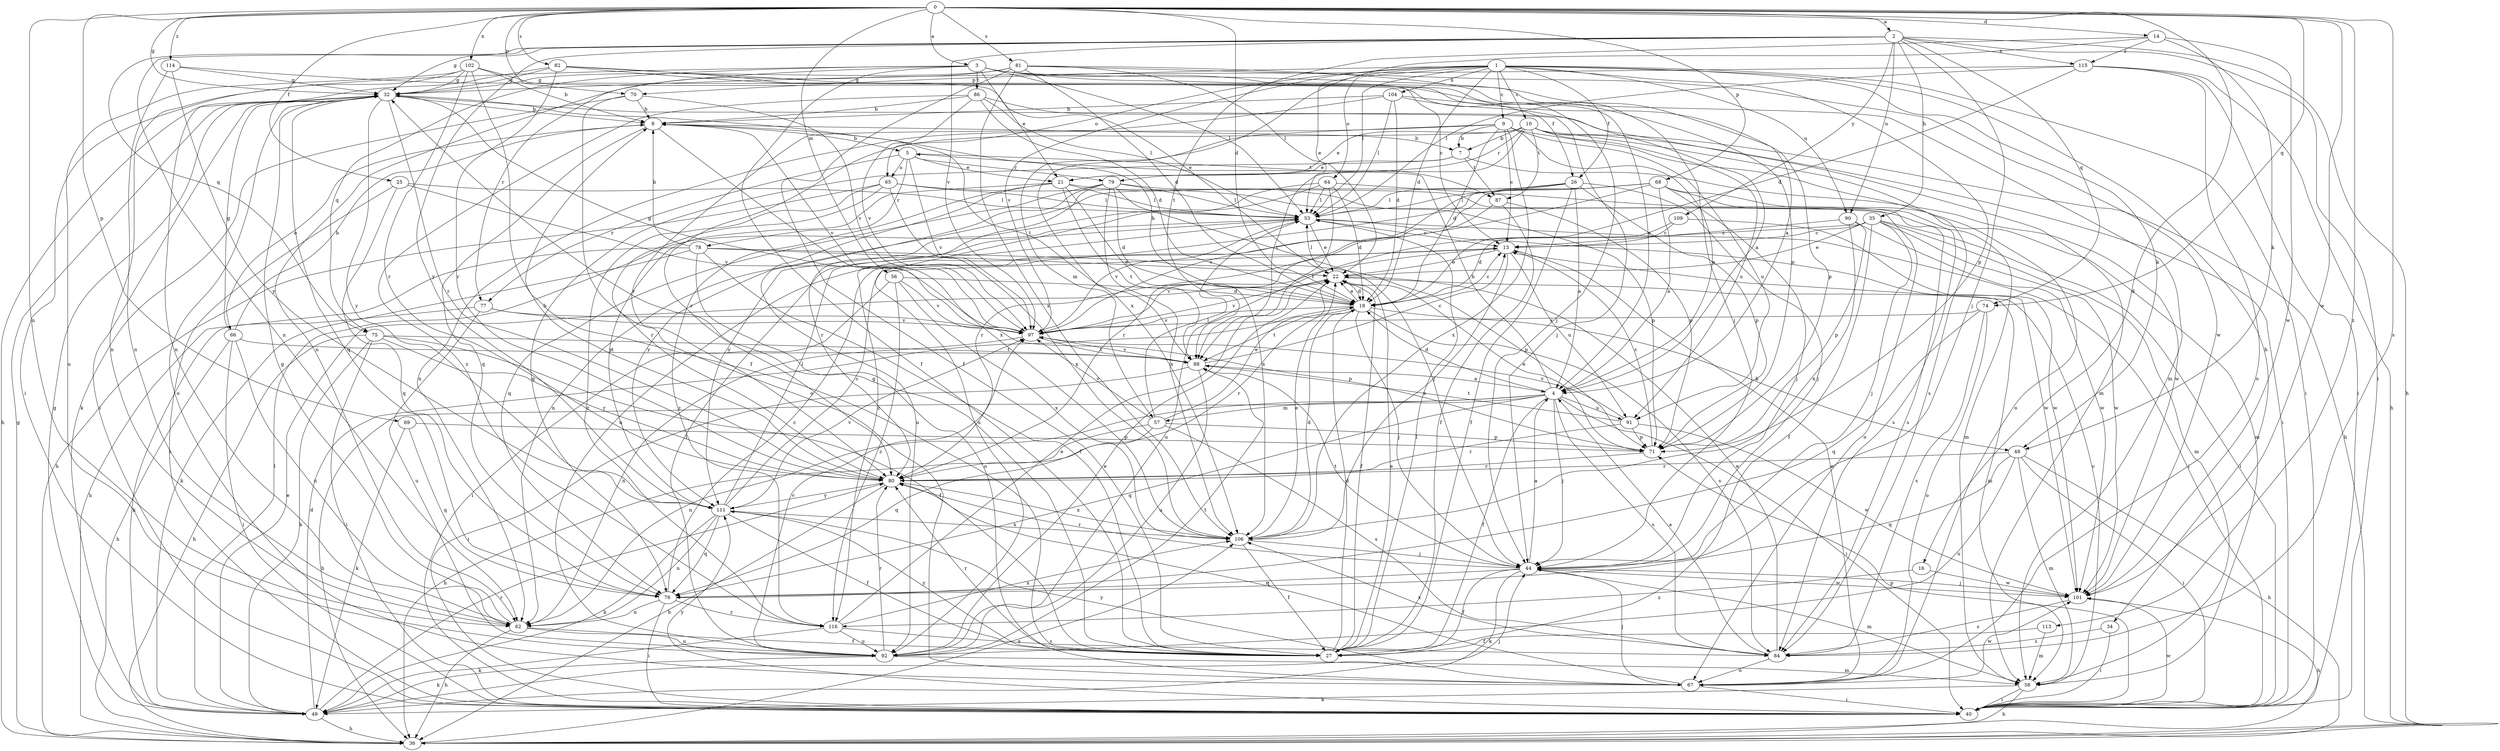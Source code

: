 strict digraph  {
0;
1;
2;
3;
4;
5;
7;
8;
9;
10;
13;
14;
16;
18;
21;
22;
25;
26;
27;
32;
34;
35;
36;
40;
44;
48;
49;
53;
56;
57;
58;
62;
64;
65;
66;
67;
68;
69;
70;
71;
74;
75;
76;
77;
78;
79;
80;
81;
82;
84;
86;
87;
88;
90;
91;
92;
97;
101;
102;
104;
106;
109;
111;
113;
114;
115;
116;
0 -> 2  [label=a];
0 -> 3  [label=a];
0 -> 14  [label=d];
0 -> 16  [label=d];
0 -> 18  [label=d];
0 -> 25  [label=f];
0 -> 32  [label=g];
0 -> 56  [label=m];
0 -> 62  [label=n];
0 -> 68  [label=p];
0 -> 69  [label=p];
0 -> 70  [label=p];
0 -> 74  [label=q];
0 -> 81  [label=s];
0 -> 82  [label=s];
0 -> 84  [label=s];
0 -> 101  [label=w];
0 -> 102  [label=x];
0 -> 113  [label=z];
0 -> 114  [label=z];
1 -> 9  [label=c];
1 -> 10  [label=c];
1 -> 18  [label=d];
1 -> 26  [label=f];
1 -> 34  [label=h];
1 -> 40  [label=i];
1 -> 48  [label=k];
1 -> 53  [label=l];
1 -> 64  [label=o];
1 -> 65  [label=o];
1 -> 70  [label=p];
1 -> 71  [label=p];
1 -> 90  [label=u];
1 -> 97  [label=v];
1 -> 104  [label=x];
1 -> 106  [label=x];
2 -> 32  [label=g];
2 -> 35  [label=h];
2 -> 36  [label=h];
2 -> 40  [label=i];
2 -> 44  [label=j];
2 -> 62  [label=n];
2 -> 74  [label=q];
2 -> 75  [label=q];
2 -> 90  [label=u];
2 -> 97  [label=v];
2 -> 109  [label=y];
2 -> 111  [label=y];
2 -> 115  [label=z];
3 -> 4  [label=a];
3 -> 13  [label=c];
3 -> 21  [label=e];
3 -> 26  [label=f];
3 -> 27  [label=f];
3 -> 40  [label=i];
3 -> 53  [label=l];
3 -> 75  [label=q];
3 -> 77  [label=r];
3 -> 86  [label=t];
4 -> 5  [label=b];
4 -> 18  [label=d];
4 -> 27  [label=f];
4 -> 36  [label=h];
4 -> 40  [label=i];
4 -> 44  [label=j];
4 -> 57  [label=m];
4 -> 62  [label=n];
4 -> 76  [label=q];
4 -> 84  [label=s];
4 -> 91  [label=u];
5 -> 21  [label=e];
5 -> 65  [label=o];
5 -> 77  [label=r];
5 -> 78  [label=r];
5 -> 79  [label=r];
5 -> 87  [label=t];
5 -> 97  [label=v];
7 -> 21  [label=e];
7 -> 76  [label=q];
7 -> 87  [label=t];
7 -> 101  [label=w];
8 -> 5  [label=b];
8 -> 7  [label=b];
8 -> 66  [label=o];
8 -> 76  [label=q];
8 -> 97  [label=v];
8 -> 106  [label=x];
9 -> 4  [label=a];
9 -> 7  [label=b];
9 -> 13  [label=c];
9 -> 18  [label=d];
9 -> 57  [label=m];
9 -> 62  [label=n];
9 -> 67  [label=o];
9 -> 91  [label=u];
9 -> 106  [label=x];
10 -> 7  [label=b];
10 -> 21  [label=e];
10 -> 36  [label=h];
10 -> 40  [label=i];
10 -> 79  [label=r];
10 -> 80  [label=r];
10 -> 84  [label=s];
10 -> 87  [label=t];
10 -> 88  [label=t];
10 -> 91  [label=u];
13 -> 22  [label=e];
13 -> 67  [label=o];
13 -> 91  [label=u];
13 -> 97  [label=v];
13 -> 106  [label=x];
14 -> 22  [label=e];
14 -> 48  [label=k];
14 -> 88  [label=t];
14 -> 101  [label=w];
14 -> 115  [label=z];
16 -> 101  [label=w];
16 -> 116  [label=z];
18 -> 8  [label=b];
18 -> 13  [label=c];
18 -> 22  [label=e];
18 -> 44  [label=j];
18 -> 48  [label=k];
18 -> 80  [label=r];
18 -> 84  [label=s];
18 -> 88  [label=t];
18 -> 97  [label=v];
21 -> 53  [label=l];
21 -> 71  [label=p];
21 -> 88  [label=t];
21 -> 92  [label=u];
21 -> 106  [label=x];
21 -> 111  [label=y];
21 -> 116  [label=z];
22 -> 18  [label=d];
22 -> 27  [label=f];
22 -> 53  [label=l];
22 -> 58  [label=m];
22 -> 97  [label=v];
25 -> 40  [label=i];
25 -> 53  [label=l];
25 -> 76  [label=q];
25 -> 97  [label=v];
26 -> 4  [label=a];
26 -> 27  [label=f];
26 -> 44  [label=j];
26 -> 53  [label=l];
26 -> 62  [label=n];
26 -> 71  [label=p];
26 -> 97  [label=v];
27 -> 18  [label=d];
27 -> 22  [label=e];
27 -> 32  [label=g];
27 -> 53  [label=l];
27 -> 80  [label=r];
27 -> 111  [label=y];
32 -> 8  [label=b];
32 -> 36  [label=h];
32 -> 40  [label=i];
32 -> 44  [label=j];
32 -> 67  [label=o];
32 -> 76  [label=q];
32 -> 80  [label=r];
32 -> 88  [label=t];
32 -> 111  [label=y];
34 -> 40  [label=i];
34 -> 84  [label=s];
35 -> 13  [label=c];
35 -> 22  [label=e];
35 -> 27  [label=f];
35 -> 40  [label=i];
35 -> 44  [label=j];
35 -> 58  [label=m];
35 -> 92  [label=u];
35 -> 101  [label=w];
36 -> 32  [label=g];
36 -> 106  [label=x];
40 -> 71  [label=p];
40 -> 101  [label=w];
40 -> 111  [label=y];
44 -> 4  [label=a];
44 -> 27  [label=f];
44 -> 49  [label=k];
44 -> 58  [label=m];
44 -> 76  [label=q];
44 -> 80  [label=r];
44 -> 88  [label=t];
44 -> 101  [label=w];
48 -> 36  [label=h];
48 -> 40  [label=i];
48 -> 58  [label=m];
48 -> 76  [label=q];
48 -> 80  [label=r];
48 -> 92  [label=u];
49 -> 18  [label=d];
49 -> 22  [label=e];
49 -> 32  [label=g];
49 -> 36  [label=h];
49 -> 44  [label=j];
49 -> 53  [label=l];
49 -> 80  [label=r];
53 -> 13  [label=c];
53 -> 22  [label=e];
53 -> 40  [label=i];
53 -> 97  [label=v];
53 -> 101  [label=w];
56 -> 18  [label=d];
56 -> 40  [label=i];
56 -> 97  [label=v];
56 -> 106  [label=x];
56 -> 116  [label=z];
57 -> 22  [label=e];
57 -> 36  [label=h];
57 -> 53  [label=l];
57 -> 71  [label=p];
57 -> 76  [label=q];
57 -> 84  [label=s];
57 -> 97  [label=v];
58 -> 13  [label=c];
58 -> 36  [label=h];
58 -> 40  [label=i];
58 -> 49  [label=k];
62 -> 27  [label=f];
62 -> 32  [label=g];
62 -> 36  [label=h];
62 -> 92  [label=u];
64 -> 18  [label=d];
64 -> 53  [label=l];
64 -> 84  [label=s];
64 -> 88  [label=t];
64 -> 92  [label=u];
64 -> 111  [label=y];
65 -> 36  [label=h];
65 -> 53  [label=l];
65 -> 58  [label=m];
65 -> 80  [label=r];
65 -> 106  [label=x];
65 -> 116  [label=z];
66 -> 8  [label=b];
66 -> 32  [label=g];
66 -> 36  [label=h];
66 -> 40  [label=i];
66 -> 62  [label=n];
66 -> 88  [label=t];
67 -> 40  [label=i];
67 -> 44  [label=j];
67 -> 80  [label=r];
67 -> 101  [label=w];
67 -> 111  [label=y];
68 -> 4  [label=a];
68 -> 44  [label=j];
68 -> 53  [label=l];
68 -> 58  [label=m];
68 -> 80  [label=r];
68 -> 84  [label=s];
68 -> 92  [label=u];
68 -> 116  [label=z];
69 -> 49  [label=k];
69 -> 71  [label=p];
69 -> 76  [label=q];
70 -> 8  [label=b];
70 -> 49  [label=k];
70 -> 67  [label=o];
70 -> 97  [label=v];
71 -> 13  [label=c];
71 -> 22  [label=e];
71 -> 80  [label=r];
74 -> 67  [label=o];
74 -> 76  [label=q];
74 -> 84  [label=s];
74 -> 97  [label=v];
75 -> 27  [label=f];
75 -> 36  [label=h];
75 -> 40  [label=i];
75 -> 49  [label=k];
75 -> 80  [label=r];
75 -> 88  [label=t];
76 -> 13  [label=c];
76 -> 40  [label=i];
76 -> 62  [label=n];
76 -> 116  [label=z];
77 -> 49  [label=k];
77 -> 71  [label=p];
77 -> 92  [label=u];
77 -> 97  [label=v];
78 -> 8  [label=b];
78 -> 22  [label=e];
78 -> 27  [label=f];
78 -> 36  [label=h];
78 -> 49  [label=k];
78 -> 67  [label=o];
78 -> 71  [label=p];
79 -> 18  [label=d];
79 -> 44  [label=j];
79 -> 53  [label=l];
79 -> 67  [label=o];
79 -> 76  [label=q];
79 -> 80  [label=r];
79 -> 106  [label=x];
79 -> 111  [label=y];
80 -> 8  [label=b];
80 -> 36  [label=h];
80 -> 106  [label=x];
80 -> 111  [label=y];
81 -> 18  [label=d];
81 -> 27  [label=f];
81 -> 32  [label=g];
81 -> 44  [label=j];
81 -> 53  [label=l];
81 -> 62  [label=n];
81 -> 101  [label=w];
81 -> 106  [label=x];
82 -> 22  [label=e];
82 -> 32  [label=g];
82 -> 58  [label=m];
82 -> 62  [label=n];
82 -> 71  [label=p];
82 -> 80  [label=r];
84 -> 4  [label=a];
84 -> 22  [label=e];
84 -> 67  [label=o];
84 -> 106  [label=x];
86 -> 8  [label=b];
86 -> 18  [label=d];
86 -> 53  [label=l];
86 -> 58  [label=m];
86 -> 97  [label=v];
86 -> 116  [label=z];
87 -> 27  [label=f];
87 -> 71  [label=p];
87 -> 80  [label=r];
88 -> 4  [label=a];
88 -> 13  [label=c];
88 -> 40  [label=i];
88 -> 92  [label=u];
88 -> 97  [label=v];
90 -> 13  [label=c];
90 -> 71  [label=p];
90 -> 101  [label=w];
90 -> 106  [label=x];
91 -> 71  [label=p];
91 -> 80  [label=r];
91 -> 88  [label=t];
91 -> 97  [label=v];
91 -> 101  [label=w];
92 -> 22  [label=e];
92 -> 49  [label=k];
92 -> 53  [label=l];
92 -> 58  [label=m];
92 -> 80  [label=r];
92 -> 88  [label=t];
92 -> 97  [label=v];
97 -> 32  [label=g];
97 -> 62  [label=n];
97 -> 88  [label=t];
101 -> 36  [label=h];
101 -> 44  [label=j];
101 -> 84  [label=s];
102 -> 4  [label=a];
102 -> 8  [label=b];
102 -> 27  [label=f];
102 -> 32  [label=g];
102 -> 62  [label=n];
102 -> 80  [label=r];
102 -> 92  [label=u];
104 -> 4  [label=a];
104 -> 8  [label=b];
104 -> 18  [label=d];
104 -> 53  [label=l];
104 -> 71  [label=p];
104 -> 80  [label=r];
106 -> 18  [label=d];
106 -> 22  [label=e];
106 -> 27  [label=f];
106 -> 44  [label=j];
109 -> 13  [label=c];
109 -> 18  [label=d];
109 -> 101  [label=w];
111 -> 13  [label=c];
111 -> 27  [label=f];
111 -> 49  [label=k];
111 -> 53  [label=l];
111 -> 62  [label=n];
111 -> 76  [label=q];
111 -> 97  [label=v];
111 -> 106  [label=x];
113 -> 27  [label=f];
113 -> 58  [label=m];
114 -> 32  [label=g];
114 -> 44  [label=j];
114 -> 62  [label=n];
114 -> 111  [label=y];
115 -> 18  [label=d];
115 -> 32  [label=g];
115 -> 36  [label=h];
115 -> 40  [label=i];
115 -> 53  [label=l];
115 -> 67  [label=o];
116 -> 22  [label=e];
116 -> 49  [label=k];
116 -> 84  [label=s];
116 -> 92  [label=u];
116 -> 106  [label=x];
}
